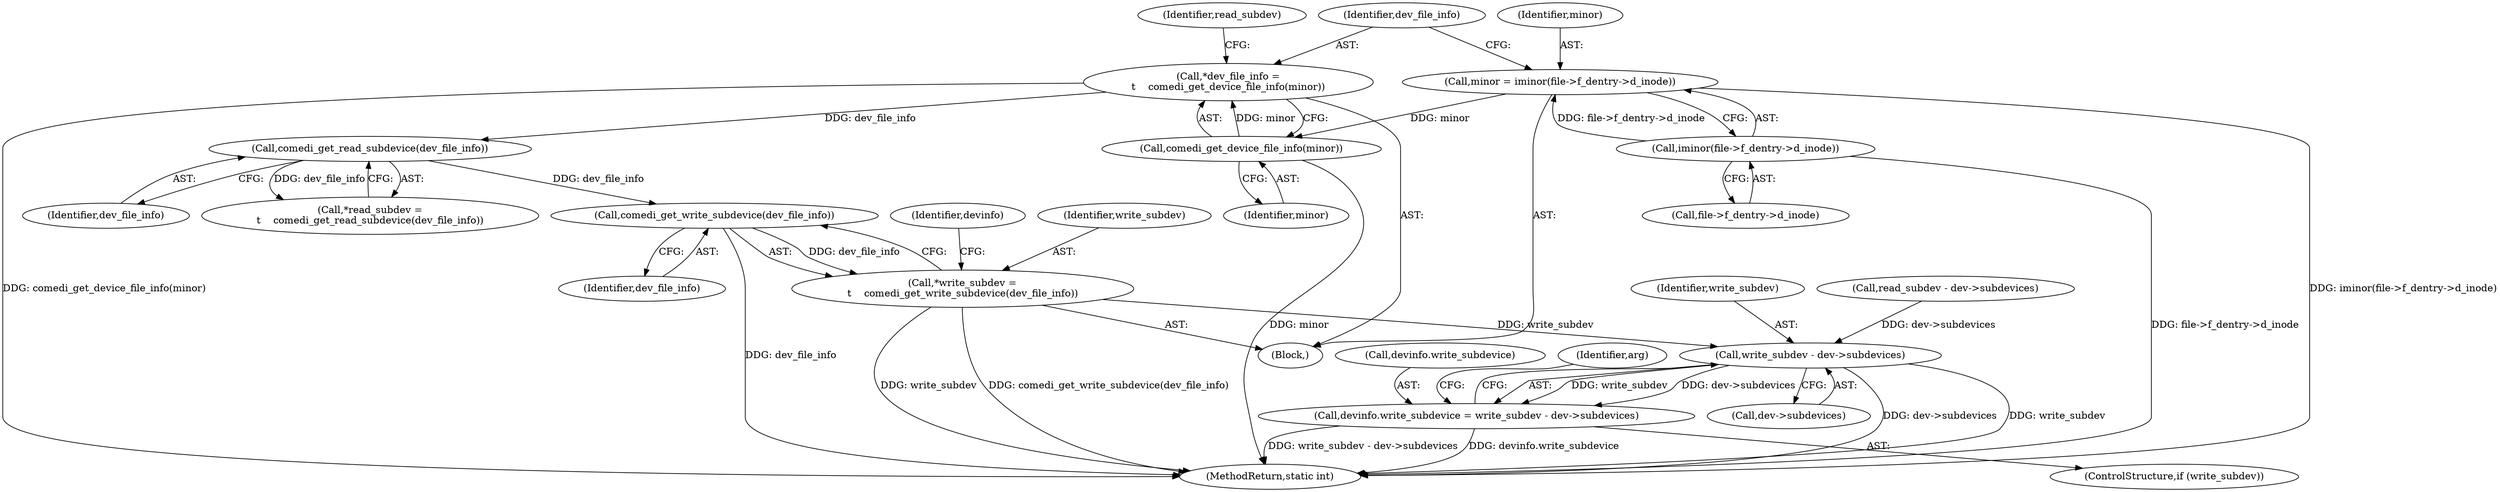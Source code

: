 digraph "0_linux_819cbb120eaec7e014e5abd029260db1ca8c5735@pointer" {
"1000129" [label="(Call,comedi_get_write_subdevice(dev_file_info))"];
"1000124" [label="(Call,comedi_get_read_subdevice(dev_file_info))"];
"1000117" [label="(Call,*dev_file_info =\n\t    comedi_get_device_file_info(minor))"];
"1000119" [label="(Call,comedi_get_device_file_info(minor))"];
"1000108" [label="(Call,minor = iminor(file->f_dentry->d_inode))"];
"1000110" [label="(Call,iminor(file->f_dentry->d_inode))"];
"1000127" [label="(Call,*write_subdev =\n\t    comedi_get_write_subdevice(dev_file_info))"];
"1000191" [label="(Call,write_subdev - dev->subdevices)"];
"1000187" [label="(Call,devinfo.write_subdevice = write_subdev - dev->subdevices)"];
"1000123" [label="(Identifier,read_subdev)"];
"1000125" [label="(Identifier,dev_file_info)"];
"1000117" [label="(Call,*dev_file_info =\n\t    comedi_get_device_file_info(minor))"];
"1000133" [label="(Identifier,devinfo)"];
"1000193" [label="(Call,dev->subdevices)"];
"1000215" [label="(MethodReturn,static int)"];
"1000120" [label="(Identifier,minor)"];
"1000127" [label="(Call,*write_subdev =\n\t    comedi_get_write_subdevice(dev_file_info))"];
"1000111" [label="(Call,file->f_dentry->d_inode)"];
"1000188" [label="(Call,devinfo.write_subdevice)"];
"1000191" [label="(Call,write_subdev - dev->subdevices)"];
"1000187" [label="(Call,devinfo.write_subdevice = write_subdev - dev->subdevices)"];
"1000124" [label="(Call,comedi_get_read_subdevice(dev_file_info))"];
"1000110" [label="(Call,iminor(file->f_dentry->d_inode))"];
"1000185" [label="(ControlStructure,if (write_subdev))"];
"1000118" [label="(Identifier,dev_file_info)"];
"1000192" [label="(Identifier,write_subdev)"];
"1000173" [label="(Call,read_subdev - dev->subdevices)"];
"1000205" [label="(Identifier,arg)"];
"1000108" [label="(Call,minor = iminor(file->f_dentry->d_inode))"];
"1000119" [label="(Call,comedi_get_device_file_info(minor))"];
"1000129" [label="(Call,comedi_get_write_subdevice(dev_file_info))"];
"1000122" [label="(Call,*read_subdev =\n\t    comedi_get_read_subdevice(dev_file_info))"];
"1000105" [label="(Block,)"];
"1000109" [label="(Identifier,minor)"];
"1000130" [label="(Identifier,dev_file_info)"];
"1000128" [label="(Identifier,write_subdev)"];
"1000129" -> "1000127"  [label="AST: "];
"1000129" -> "1000130"  [label="CFG: "];
"1000130" -> "1000129"  [label="AST: "];
"1000127" -> "1000129"  [label="CFG: "];
"1000129" -> "1000215"  [label="DDG: dev_file_info"];
"1000129" -> "1000127"  [label="DDG: dev_file_info"];
"1000124" -> "1000129"  [label="DDG: dev_file_info"];
"1000124" -> "1000122"  [label="AST: "];
"1000124" -> "1000125"  [label="CFG: "];
"1000125" -> "1000124"  [label="AST: "];
"1000122" -> "1000124"  [label="CFG: "];
"1000124" -> "1000122"  [label="DDG: dev_file_info"];
"1000117" -> "1000124"  [label="DDG: dev_file_info"];
"1000117" -> "1000105"  [label="AST: "];
"1000117" -> "1000119"  [label="CFG: "];
"1000118" -> "1000117"  [label="AST: "];
"1000119" -> "1000117"  [label="AST: "];
"1000123" -> "1000117"  [label="CFG: "];
"1000117" -> "1000215"  [label="DDG: comedi_get_device_file_info(minor)"];
"1000119" -> "1000117"  [label="DDG: minor"];
"1000119" -> "1000120"  [label="CFG: "];
"1000120" -> "1000119"  [label="AST: "];
"1000119" -> "1000215"  [label="DDG: minor"];
"1000108" -> "1000119"  [label="DDG: minor"];
"1000108" -> "1000105"  [label="AST: "];
"1000108" -> "1000110"  [label="CFG: "];
"1000109" -> "1000108"  [label="AST: "];
"1000110" -> "1000108"  [label="AST: "];
"1000118" -> "1000108"  [label="CFG: "];
"1000108" -> "1000215"  [label="DDG: iminor(file->f_dentry->d_inode)"];
"1000110" -> "1000108"  [label="DDG: file->f_dentry->d_inode"];
"1000110" -> "1000111"  [label="CFG: "];
"1000111" -> "1000110"  [label="AST: "];
"1000110" -> "1000215"  [label="DDG: file->f_dentry->d_inode"];
"1000127" -> "1000105"  [label="AST: "];
"1000128" -> "1000127"  [label="AST: "];
"1000133" -> "1000127"  [label="CFG: "];
"1000127" -> "1000215"  [label="DDG: comedi_get_write_subdevice(dev_file_info)"];
"1000127" -> "1000215"  [label="DDG: write_subdev"];
"1000127" -> "1000191"  [label="DDG: write_subdev"];
"1000191" -> "1000187"  [label="AST: "];
"1000191" -> "1000193"  [label="CFG: "];
"1000192" -> "1000191"  [label="AST: "];
"1000193" -> "1000191"  [label="AST: "];
"1000187" -> "1000191"  [label="CFG: "];
"1000191" -> "1000215"  [label="DDG: dev->subdevices"];
"1000191" -> "1000215"  [label="DDG: write_subdev"];
"1000191" -> "1000187"  [label="DDG: write_subdev"];
"1000191" -> "1000187"  [label="DDG: dev->subdevices"];
"1000173" -> "1000191"  [label="DDG: dev->subdevices"];
"1000187" -> "1000185"  [label="AST: "];
"1000188" -> "1000187"  [label="AST: "];
"1000205" -> "1000187"  [label="CFG: "];
"1000187" -> "1000215"  [label="DDG: devinfo.write_subdevice"];
"1000187" -> "1000215"  [label="DDG: write_subdev - dev->subdevices"];
}
